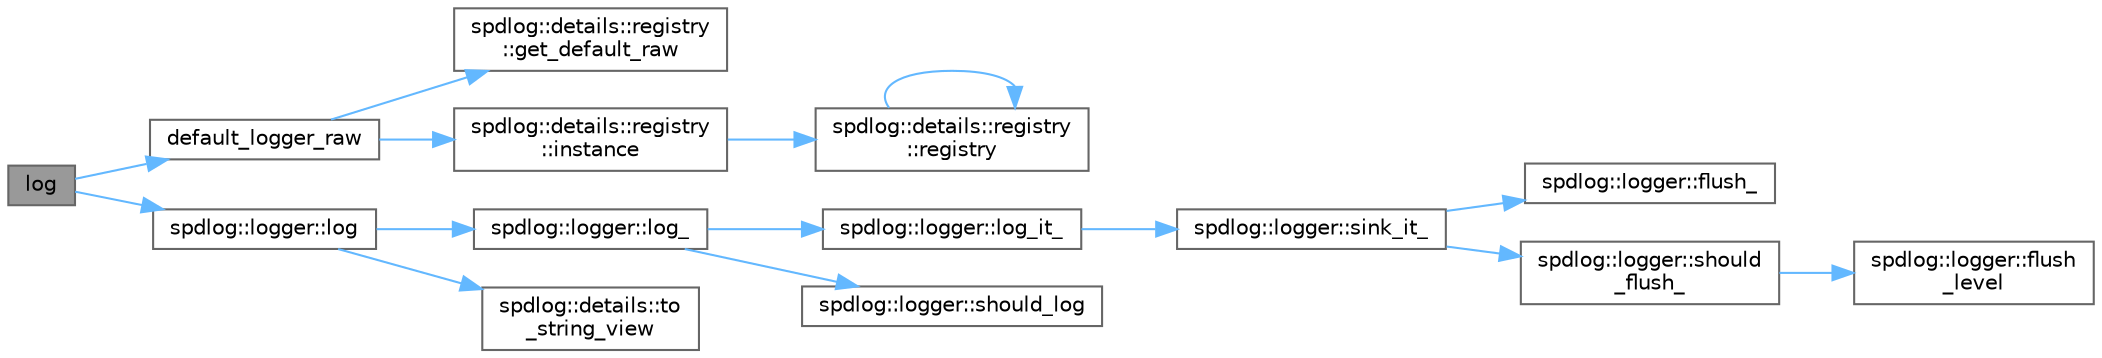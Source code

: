 digraph "log"
{
 // LATEX_PDF_SIZE
  bgcolor="transparent";
  edge [fontname=Helvetica,fontsize=10,labelfontname=Helvetica,labelfontsize=10];
  node [fontname=Helvetica,fontsize=10,shape=box,height=0.2,width=0.4];
  rankdir="LR";
  Node1 [id="Node000001",label="log",height=0.2,width=0.4,color="gray40", fillcolor="grey60", style="filled", fontcolor="black",tooltip=" "];
  Node1 -> Node2 [id="edge1_Node000001_Node000002",color="steelblue1",style="solid",tooltip=" "];
  Node2 [id="Node000002",label="default_logger_raw",height=0.2,width=0.4,color="grey40", fillcolor="white", style="filled",URL="$namespacespdlog.html#a90396e8b0e996aa25620b98a72a10c32",tooltip=" "];
  Node2 -> Node3 [id="edge2_Node000002_Node000003",color="steelblue1",style="solid",tooltip=" "];
  Node3 [id="Node000003",label="spdlog::details::registry\l::get_default_raw",height=0.2,width=0.4,color="grey40", fillcolor="white", style="filled",URL="$classspdlog_1_1details_1_1registry.html#a696c52beec4badd90c269ed0ce434a56",tooltip=" "];
  Node2 -> Node4 [id="edge3_Node000002_Node000004",color="steelblue1",style="solid",tooltip=" "];
  Node4 [id="Node000004",label="spdlog::details::registry\l::instance",height=0.2,width=0.4,color="grey40", fillcolor="white", style="filled",URL="$classspdlog_1_1details_1_1registry.html#a80e538239c94a3a33300b2c04cb21c43",tooltip=" "];
  Node4 -> Node5 [id="edge4_Node000004_Node000005",color="steelblue1",style="solid",tooltip=" "];
  Node5 [id="Node000005",label="spdlog::details::registry\l::registry",height=0.2,width=0.4,color="grey40", fillcolor="white", style="filled",URL="$classspdlog_1_1details_1_1registry.html#aa89595812cd5c9c49e0d64e6573c48f9",tooltip=" "];
  Node5 -> Node5 [id="edge5_Node000005_Node000005",color="steelblue1",style="solid",tooltip=" "];
  Node1 -> Node6 [id="edge6_Node000001_Node000006",color="steelblue1",style="solid",tooltip=" "];
  Node6 [id="Node000006",label="spdlog::logger::log",height=0.2,width=0.4,color="grey40", fillcolor="white", style="filled",URL="$classspdlog_1_1logger.html#a9195194d3a0d4c6d4bd796099d8ff438",tooltip=" "];
  Node6 -> Node7 [id="edge7_Node000006_Node000007",color="steelblue1",style="solid",tooltip=" "];
  Node7 [id="Node000007",label="spdlog::logger::log_",height=0.2,width=0.4,color="grey40", fillcolor="white", style="filled",URL="$classspdlog_1_1logger.html#a376fb027fa103600bfcfcfe45fae4544",tooltip=" "];
  Node7 -> Node8 [id="edge8_Node000007_Node000008",color="steelblue1",style="solid",tooltip=" "];
  Node8 [id="Node000008",label="spdlog::logger::log_it_",height=0.2,width=0.4,color="grey40", fillcolor="white", style="filled",URL="$classspdlog_1_1logger.html#ab28b7efee7a0ae5a2d07bbffae2b1194",tooltip=" "];
  Node8 -> Node9 [id="edge9_Node000008_Node000009",color="steelblue1",style="solid",tooltip=" "];
  Node9 [id="Node000009",label="spdlog::logger::sink_it_",height=0.2,width=0.4,color="grey40", fillcolor="white", style="filled",URL="$classspdlog_1_1logger.html#a915c2df466d465f335649fec5e99f4f2",tooltip=" "];
  Node9 -> Node10 [id="edge10_Node000009_Node000010",color="steelblue1",style="solid",tooltip=" "];
  Node10 [id="Node000010",label="spdlog::logger::flush_",height=0.2,width=0.4,color="grey40", fillcolor="white", style="filled",URL="$classspdlog_1_1logger.html#a4e9b19ff0026580a82a7bf4df21ae97e",tooltip=" "];
  Node9 -> Node11 [id="edge11_Node000009_Node000011",color="steelblue1",style="solid",tooltip=" "];
  Node11 [id="Node000011",label="spdlog::logger::should\l_flush_",height=0.2,width=0.4,color="grey40", fillcolor="white", style="filled",URL="$classspdlog_1_1logger.html#ae635f781ae0e17d7ff1e39313112ee07",tooltip=" "];
  Node11 -> Node12 [id="edge12_Node000011_Node000012",color="steelblue1",style="solid",tooltip=" "];
  Node12 [id="Node000012",label="spdlog::logger::flush\l_level",height=0.2,width=0.4,color="grey40", fillcolor="white", style="filled",URL="$classspdlog_1_1logger.html#a4d9079b871495dddc2e9bd54abf4f5ef",tooltip=" "];
  Node7 -> Node13 [id="edge13_Node000007_Node000013",color="steelblue1",style="solid",tooltip=" "];
  Node13 [id="Node000013",label="spdlog::logger::should_log",height=0.2,width=0.4,color="grey40", fillcolor="white", style="filled",URL="$classspdlog_1_1logger.html#aec4ba9116bc4fbde33b5e33fd8a89163",tooltip=" "];
  Node6 -> Node14 [id="edge14_Node000006_Node000014",color="steelblue1",style="solid",tooltip=" "];
  Node14 [id="Node000014",label="spdlog::details::to\l_string_view",height=0.2,width=0.4,color="grey40", fillcolor="white", style="filled",URL="$namespacespdlog_1_1details.html#a63cc78664498185b464c506662b8b3df",tooltip=" "];
}
